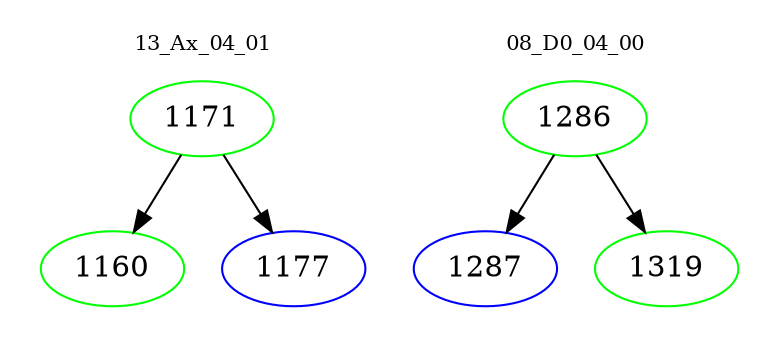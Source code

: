 digraph{
subgraph cluster_0 {
color = white
label = "13_Ax_04_01";
fontsize=10;
T0_1171 [label="1171", color="green"]
T0_1171 -> T0_1160 [color="black"]
T0_1160 [label="1160", color="green"]
T0_1171 -> T0_1177 [color="black"]
T0_1177 [label="1177", color="blue"]
}
subgraph cluster_1 {
color = white
label = "08_D0_04_00";
fontsize=10;
T1_1286 [label="1286", color="green"]
T1_1286 -> T1_1287 [color="black"]
T1_1287 [label="1287", color="blue"]
T1_1286 -> T1_1319 [color="black"]
T1_1319 [label="1319", color="green"]
}
}
